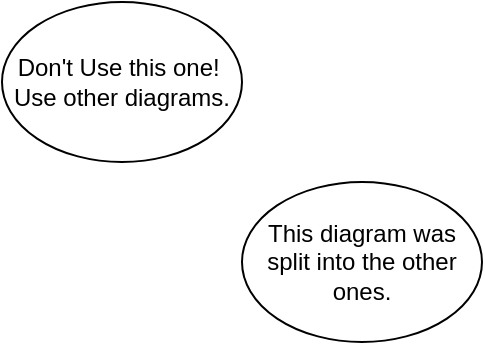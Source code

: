 <mxfile version="15.0.6" type="github">
  <diagram id="iCk0-uuXN-dzac4KxJ9Y" name="Page-1">
    <mxGraphModel dx="866" dy="793" grid="1" gridSize="10" guides="1" tooltips="1" connect="1" arrows="1" fold="1" page="1" pageScale="1" pageWidth="850" pageHeight="1100" math="0" shadow="0">
      <root>
        <mxCell id="0" />
        <mxCell id="1" parent="0" />
        <mxCell id="8YqOOLgah7Gyamwj7_4v-16" value="Don&#39;t Use this one!&amp;nbsp; Use other diagrams." style="ellipse;whiteSpace=wrap;html=1;" parent="1" vertex="1">
          <mxGeometry x="305" y="240" width="120" height="80" as="geometry" />
        </mxCell>
        <mxCell id="am2I92J05Mk0LefRZEq9-1" value="This diagram was split into the other ones." style="ellipse;whiteSpace=wrap;html=1;" vertex="1" parent="1">
          <mxGeometry x="425" y="330" width="120" height="80" as="geometry" />
        </mxCell>
      </root>
    </mxGraphModel>
  </diagram>
</mxfile>
